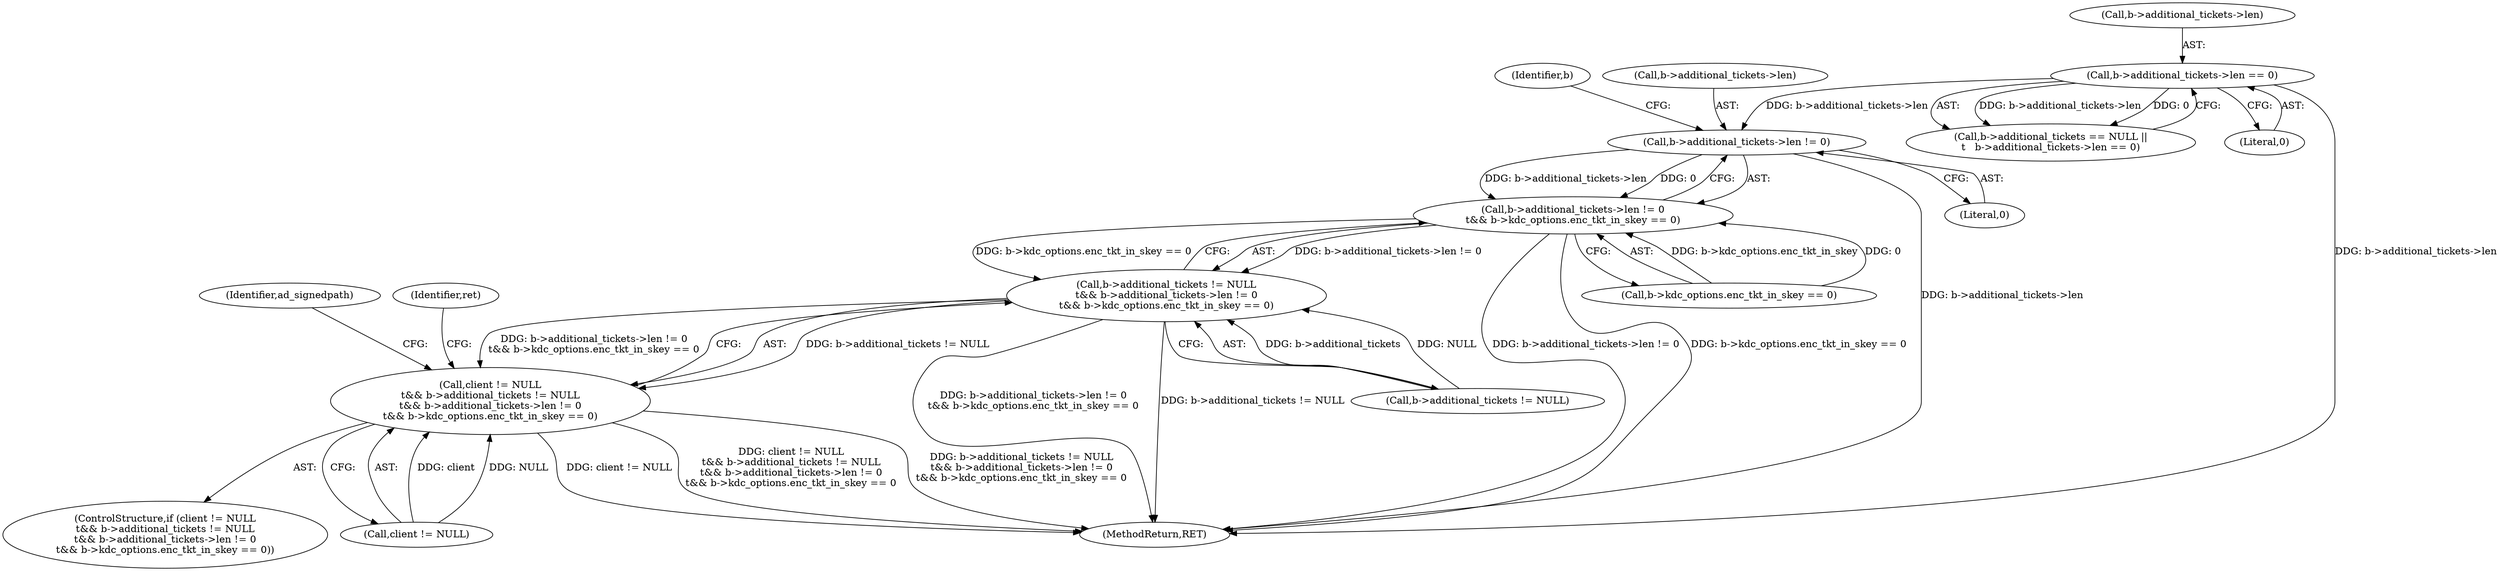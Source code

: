 digraph "0_heimdal_b1e699103f08d6a0ca46a122193c9da65f6cf837_0@pointer" {
"1001756" [label="(Call,b->additional_tickets->len != 0)"];
"1000335" [label="(Call,b->additional_tickets->len == 0)"];
"1001755" [label="(Call,b->additional_tickets->len != 0\n\t&& b->kdc_options.enc_tkt_in_skey == 0)"];
"1001749" [label="(Call,b->additional_tickets != NULL\n\t&& b->additional_tickets->len != 0\n\t&& b->kdc_options.enc_tkt_in_skey == 0)"];
"1001745" [label="(Call,client != NULL\n\t&& b->additional_tickets != NULL\n\t&& b->additional_tickets->len != 0\n\t&& b->kdc_options.enc_tkt_in_skey == 0)"];
"1000329" [label="(Call,b->additional_tickets == NULL ||\n\t   b->additional_tickets->len == 0)"];
"1000335" [label="(Call,b->additional_tickets->len == 0)"];
"1000341" [label="(Literal,0)"];
"1001763" [label="(Call,b->kdc_options.enc_tkt_in_skey == 0)"];
"1001773" [label="(Identifier,ad_signedpath)"];
"1001750" [label="(Call,b->additional_tickets != NULL)"];
"1001744" [label="(ControlStructure,if (client != NULL\n\t&& b->additional_tickets != NULL\n\t&& b->additional_tickets->len != 0\n\t&& b->kdc_options.enc_tkt_in_skey == 0))"];
"1001749" [label="(Call,b->additional_tickets != NULL\n\t&& b->additional_tickets->len != 0\n\t&& b->kdc_options.enc_tkt_in_skey == 0)"];
"1001755" [label="(Call,b->additional_tickets->len != 0\n\t&& b->kdc_options.enc_tkt_in_skey == 0)"];
"1001756" [label="(Call,b->additional_tickets->len != 0)"];
"1000336" [label="(Call,b->additional_tickets->len)"];
"1001766" [label="(Identifier,b)"];
"1002340" [label="(MethodReturn,RET)"];
"1001745" [label="(Call,client != NULL\n\t&& b->additional_tickets != NULL\n\t&& b->additional_tickets->len != 0\n\t&& b->kdc_options.enc_tkt_in_skey == 0)"];
"1001746" [label="(Call,client != NULL)"];
"1002088" [label="(Identifier,ret)"];
"1001762" [label="(Literal,0)"];
"1001757" [label="(Call,b->additional_tickets->len)"];
"1001756" -> "1001755"  [label="AST: "];
"1001756" -> "1001762"  [label="CFG: "];
"1001757" -> "1001756"  [label="AST: "];
"1001762" -> "1001756"  [label="AST: "];
"1001766" -> "1001756"  [label="CFG: "];
"1001755" -> "1001756"  [label="CFG: "];
"1001756" -> "1002340"  [label="DDG: b->additional_tickets->len"];
"1001756" -> "1001755"  [label="DDG: b->additional_tickets->len"];
"1001756" -> "1001755"  [label="DDG: 0"];
"1000335" -> "1001756"  [label="DDG: b->additional_tickets->len"];
"1000335" -> "1000329"  [label="AST: "];
"1000335" -> "1000341"  [label="CFG: "];
"1000336" -> "1000335"  [label="AST: "];
"1000341" -> "1000335"  [label="AST: "];
"1000329" -> "1000335"  [label="CFG: "];
"1000335" -> "1002340"  [label="DDG: b->additional_tickets->len"];
"1000335" -> "1000329"  [label="DDG: b->additional_tickets->len"];
"1000335" -> "1000329"  [label="DDG: 0"];
"1001755" -> "1001749"  [label="AST: "];
"1001755" -> "1001763"  [label="CFG: "];
"1001763" -> "1001755"  [label="AST: "];
"1001749" -> "1001755"  [label="CFG: "];
"1001755" -> "1002340"  [label="DDG: b->additional_tickets->len != 0"];
"1001755" -> "1002340"  [label="DDG: b->kdc_options.enc_tkt_in_skey == 0"];
"1001755" -> "1001749"  [label="DDG: b->additional_tickets->len != 0"];
"1001755" -> "1001749"  [label="DDG: b->kdc_options.enc_tkt_in_skey == 0"];
"1001763" -> "1001755"  [label="DDG: b->kdc_options.enc_tkt_in_skey"];
"1001763" -> "1001755"  [label="DDG: 0"];
"1001749" -> "1001745"  [label="AST: "];
"1001749" -> "1001750"  [label="CFG: "];
"1001750" -> "1001749"  [label="AST: "];
"1001745" -> "1001749"  [label="CFG: "];
"1001749" -> "1002340"  [label="DDG: b->additional_tickets->len != 0\n\t&& b->kdc_options.enc_tkt_in_skey == 0"];
"1001749" -> "1002340"  [label="DDG: b->additional_tickets != NULL"];
"1001749" -> "1001745"  [label="DDG: b->additional_tickets != NULL"];
"1001749" -> "1001745"  [label="DDG: b->additional_tickets->len != 0\n\t&& b->kdc_options.enc_tkt_in_skey == 0"];
"1001750" -> "1001749"  [label="DDG: b->additional_tickets"];
"1001750" -> "1001749"  [label="DDG: NULL"];
"1001745" -> "1001744"  [label="AST: "];
"1001745" -> "1001746"  [label="CFG: "];
"1001746" -> "1001745"  [label="AST: "];
"1001773" -> "1001745"  [label="CFG: "];
"1002088" -> "1001745"  [label="CFG: "];
"1001745" -> "1002340"  [label="DDG: b->additional_tickets != NULL\n\t&& b->additional_tickets->len != 0\n\t&& b->kdc_options.enc_tkt_in_skey == 0"];
"1001745" -> "1002340"  [label="DDG: client != NULL"];
"1001745" -> "1002340"  [label="DDG: client != NULL\n\t&& b->additional_tickets != NULL\n\t&& b->additional_tickets->len != 0\n\t&& b->kdc_options.enc_tkt_in_skey == 0"];
"1001746" -> "1001745"  [label="DDG: client"];
"1001746" -> "1001745"  [label="DDG: NULL"];
}
